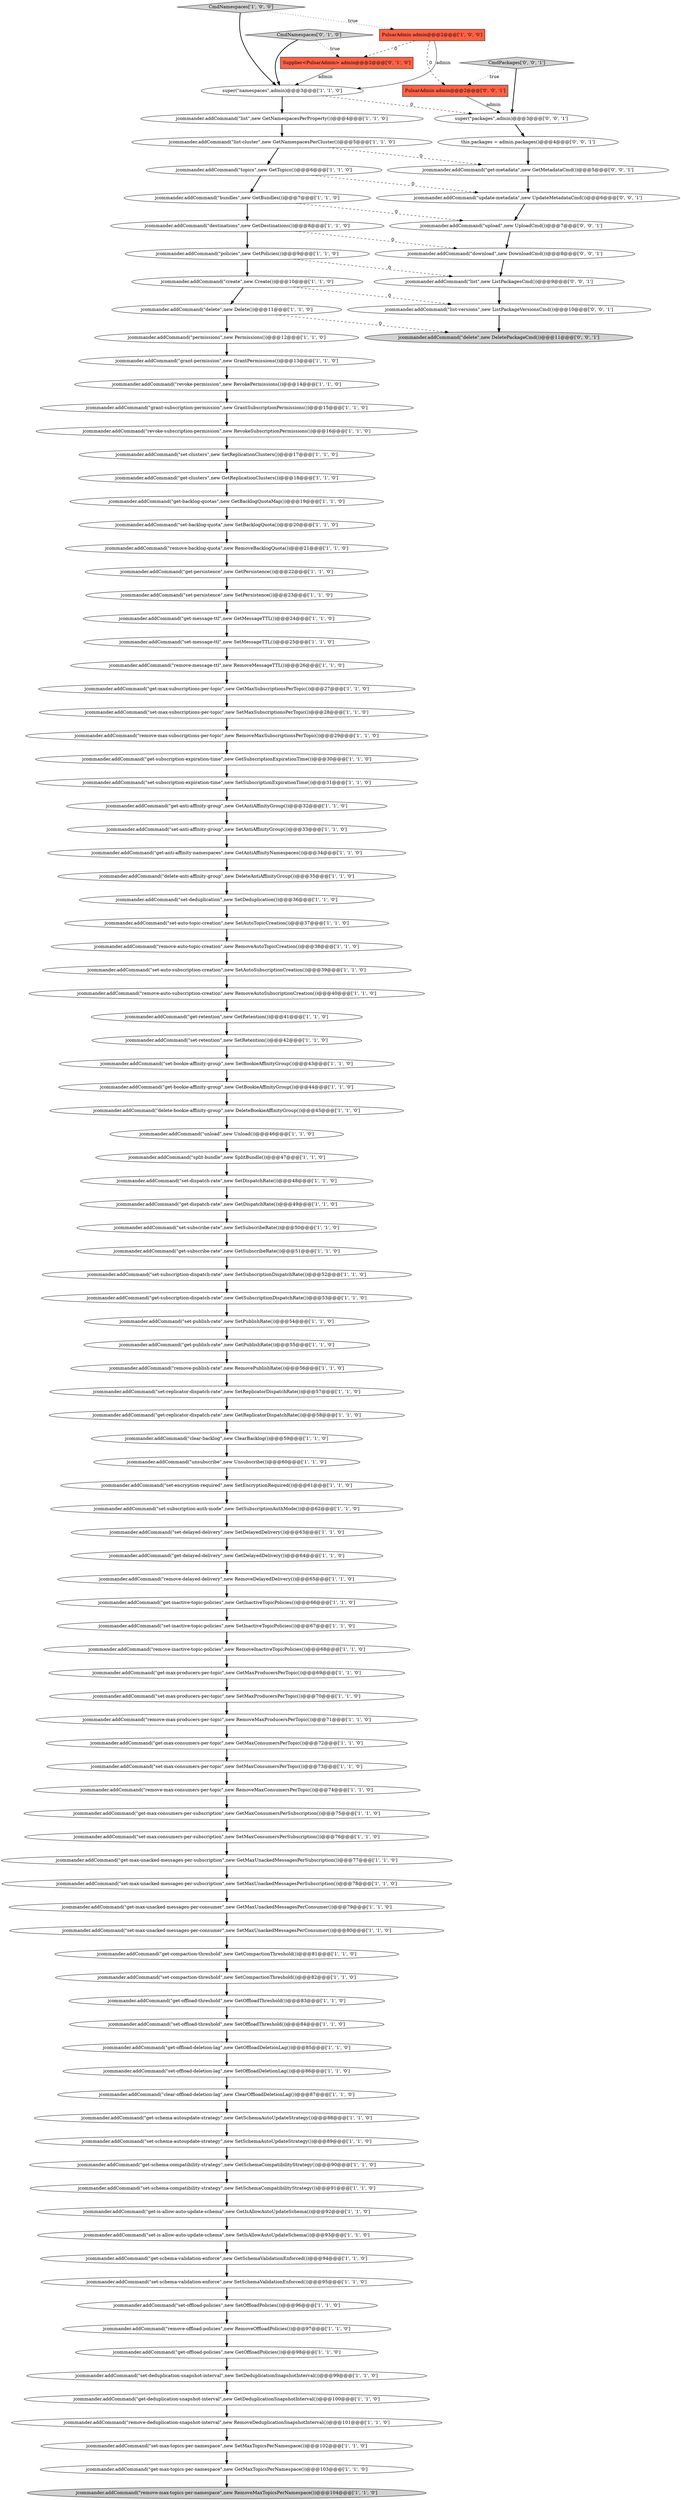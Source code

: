digraph {
55 [style = filled, label = "jcommander.addCommand(\"set-max-consumers-per-subscription\",new SetMaxConsumersPerSubscription())@@@76@@@['1', '1', '0']", fillcolor = white, shape = ellipse image = "AAA0AAABBB1BBB"];
111 [style = filled, label = "jcommander.addCommand(\"upload\",new UploadCmd())@@@7@@@['0', '0', '1']", fillcolor = white, shape = ellipse image = "AAA0AAABBB3BBB"];
52 [style = filled, label = "jcommander.addCommand(\"remove-deduplication-snapshot-interval\",new RemoveDeduplicationSnapshotInterval())@@@101@@@['1', '1', '0']", fillcolor = white, shape = ellipse image = "AAA0AAABBB1BBB"];
47 [style = filled, label = "jcommander.addCommand(\"set-max-producers-per-topic\",new SetMaxProducersPerTopic())@@@70@@@['1', '1', '0']", fillcolor = white, shape = ellipse image = "AAA0AAABBB1BBB"];
107 [style = filled, label = "jcommander.addCommand(\"list-versions\",new ListPackageVersionsCmd())@@@10@@@['0', '0', '1']", fillcolor = white, shape = ellipse image = "AAA0AAABBB3BBB"];
44 [style = filled, label = "jcommander.addCommand(\"set-offload-threshold\",new SetOffloadThreshold())@@@84@@@['1', '1', '0']", fillcolor = white, shape = ellipse image = "AAA0AAABBB1BBB"];
62 [style = filled, label = "jcommander.addCommand(\"delete-bookie-affinity-group\",new DeleteBookieAffinityGroup())@@@45@@@['1', '1', '0']", fillcolor = white, shape = ellipse image = "AAA0AAABBB1BBB"];
105 [style = filled, label = "CmdNamespaces['0', '1', '0']", fillcolor = lightgray, shape = diamond image = "AAA0AAABBB2BBB"];
96 [style = filled, label = "jcommander.addCommand(\"get-anti-affinity-namespaces\",new GetAntiAffinityNamespaces())@@@34@@@['1', '1', '0']", fillcolor = white, shape = ellipse image = "AAA0AAABBB1BBB"];
76 [style = filled, label = "jcommander.addCommand(\"set-schema-validation-enforce\",new SetSchemaValidationEnforced())@@@95@@@['1', '1', '0']", fillcolor = white, shape = ellipse image = "AAA0AAABBB1BBB"];
19 [style = filled, label = "jcommander.addCommand(\"get-max-subscriptions-per-topic\",new GetMaxSubscriptionsPerTopic())@@@27@@@['1', '1', '0']", fillcolor = white, shape = ellipse image = "AAA0AAABBB1BBB"];
54 [style = filled, label = "jcommander.addCommand(\"grant-permission\",new GrantPermissions())@@@13@@@['1', '1', '0']", fillcolor = white, shape = ellipse image = "AAA0AAABBB1BBB"];
30 [style = filled, label = "jcommander.addCommand(\"get-publish-rate\",new GetPublishRate())@@@55@@@['1', '1', '0']", fillcolor = white, shape = ellipse image = "AAA0AAABBB1BBB"];
103 [style = filled, label = "jcommander.addCommand(\"remove-auto-topic-creation\",new RemoveAutoTopicCreation())@@@38@@@['1', '1', '0']", fillcolor = white, shape = ellipse image = "AAA0AAABBB1BBB"];
109 [style = filled, label = "super(\"packages\",admin)@@@3@@@['0', '0', '1']", fillcolor = white, shape = ellipse image = "AAA0AAABBB3BBB"];
75 [style = filled, label = "jcommander.addCommand(\"set-publish-rate\",new SetPublishRate())@@@54@@@['1', '1', '0']", fillcolor = white, shape = ellipse image = "AAA0AAABBB1BBB"];
4 [style = filled, label = "jcommander.addCommand(\"set-max-subscriptions-per-topic\",new SetMaxSubscriptionsPerTopic())@@@28@@@['1', '1', '0']", fillcolor = white, shape = ellipse image = "AAA0AAABBB1BBB"];
13 [style = filled, label = "jcommander.addCommand(\"remove-delayed-delivery\",new RemoveDelayedDelivery())@@@65@@@['1', '1', '0']", fillcolor = white, shape = ellipse image = "AAA0AAABBB1BBB"];
33 [style = filled, label = "jcommander.addCommand(\"clear-offload-deletion-lag\",new ClearOffloadDeletionLag())@@@87@@@['1', '1', '0']", fillcolor = white, shape = ellipse image = "AAA0AAABBB1BBB"];
82 [style = filled, label = "jcommander.addCommand(\"remove-publish-rate\",new RemovePublishRate())@@@56@@@['1', '1', '0']", fillcolor = white, shape = ellipse image = "AAA0AAABBB1BBB"];
83 [style = filled, label = "jcommander.addCommand(\"revoke-permission\",new RevokePermissions())@@@14@@@['1', '1', '0']", fillcolor = white, shape = ellipse image = "AAA0AAABBB1BBB"];
104 [style = filled, label = "Supplier<PulsarAdmin> admin@@@2@@@['0', '1', '0']", fillcolor = tomato, shape = box image = "AAA1AAABBB2BBB"];
97 [style = filled, label = "jcommander.addCommand(\"set-max-consumers-per-topic\",new SetMaxConsumersPerTopic())@@@73@@@['1', '1', '0']", fillcolor = white, shape = ellipse image = "AAA0AAABBB1BBB"];
67 [style = filled, label = "jcommander.addCommand(\"get-compaction-threshold\",new GetCompactionThreshold())@@@81@@@['1', '1', '0']", fillcolor = white, shape = ellipse image = "AAA0AAABBB1BBB"];
85 [style = filled, label = "jcommander.addCommand(\"get-message-ttl\",new GetMessageTTL())@@@24@@@['1', '1', '0']", fillcolor = white, shape = ellipse image = "AAA0AAABBB1BBB"];
64 [style = filled, label = "jcommander.addCommand(\"set-auto-subscription-creation\",new SetAutoSubscriptionCreation())@@@39@@@['1', '1', '0']", fillcolor = white, shape = ellipse image = "AAA0AAABBB1BBB"];
69 [style = filled, label = "jcommander.addCommand(\"get-subscription-expiration-time\",new GetSubscriptionExpirationTime())@@@30@@@['1', '1', '0']", fillcolor = white, shape = ellipse image = "AAA0AAABBB1BBB"];
100 [style = filled, label = "jcommander.addCommand(\"set-deduplication-snapshot-interval\",new SetDeduplicationSnapshotInterval())@@@99@@@['1', '1', '0']", fillcolor = white, shape = ellipse image = "AAA0AAABBB1BBB"];
49 [style = filled, label = "jcommander.addCommand(\"get-subscribe-rate\",new GetSubscribeRate())@@@51@@@['1', '1', '0']", fillcolor = white, shape = ellipse image = "AAA0AAABBB1BBB"];
31 [style = filled, label = "super(\"namespaces\",admin)@@@3@@@['1', '1', '0']", fillcolor = white, shape = ellipse image = "AAA0AAABBB1BBB"];
29 [style = filled, label = "jcommander.addCommand(\"get-deduplication-snapshot-interval\",new GetDeduplicationSnapshotInterval())@@@100@@@['1', '1', '0']", fillcolor = white, shape = ellipse image = "AAA0AAABBB1BBB"];
56 [style = filled, label = "jcommander.addCommand(\"set-subscription-dispatch-rate\",new SetSubscriptionDispatchRate())@@@52@@@['1', '1', '0']", fillcolor = white, shape = ellipse image = "AAA0AAABBB1BBB"];
35 [style = filled, label = "jcommander.addCommand(\"set-subscription-expiration-time\",new SetSubscriptionExpirationTime())@@@31@@@['1', '1', '0']", fillcolor = white, shape = ellipse image = "AAA0AAABBB1BBB"];
73 [style = filled, label = "jcommander.addCommand(\"get-offload-policies\",new GetOffloadPolicies())@@@98@@@['1', '1', '0']", fillcolor = white, shape = ellipse image = "AAA0AAABBB1BBB"];
34 [style = filled, label = "jcommander.addCommand(\"delete-anti-affinity-group\",new DeleteAntiAffinityGroup())@@@35@@@['1', '1', '0']", fillcolor = white, shape = ellipse image = "AAA0AAABBB1BBB"];
14 [style = filled, label = "jcommander.addCommand(\"get-is-allow-auto-update-schema\",new GetIsAllowAutoUpdateSchema())@@@92@@@['1', '1', '0']", fillcolor = white, shape = ellipse image = "AAA0AAABBB1BBB"];
48 [style = filled, label = "jcommander.addCommand(\"remove-auto-subscription-creation\",new RemoveAutoSubscriptionCreation())@@@40@@@['1', '1', '0']", fillcolor = white, shape = ellipse image = "AAA0AAABBB1BBB"];
65 [style = filled, label = "jcommander.addCommand(\"topics\",new GetTopics())@@@6@@@['1', '1', '0']", fillcolor = white, shape = ellipse image = "AAA0AAABBB1BBB"];
59 [style = filled, label = "jcommander.addCommand(\"set-clusters\",new SetReplicationClusters())@@@17@@@['1', '1', '0']", fillcolor = white, shape = ellipse image = "AAA0AAABBB1BBB"];
92 [style = filled, label = "jcommander.addCommand(\"remove-max-consumers-per-topic\",new RemoveMaxConsumersPerTopic())@@@74@@@['1', '1', '0']", fillcolor = white, shape = ellipse image = "AAA0AAABBB1BBB"];
43 [style = filled, label = "jcommander.addCommand(\"set-schema-compatibility-strategy\",new SetSchemaCompatibilityStrategy())@@@91@@@['1', '1', '0']", fillcolor = white, shape = ellipse image = "AAA0AAABBB1BBB"];
9 [style = filled, label = "jcommander.addCommand(\"get-max-unacked-messages-per-consumer\",new GetMaxUnackedMessagesPerConsumer())@@@79@@@['1', '1', '0']", fillcolor = white, shape = ellipse image = "AAA0AAABBB1BBB"];
1 [style = filled, label = "jcommander.addCommand(\"remove-offload-policies\",new RemoveOffloadPolicies())@@@97@@@['1', '1', '0']", fillcolor = white, shape = ellipse image = "AAA0AAABBB1BBB"];
41 [style = filled, label = "jcommander.addCommand(\"set-inactive-topic-policies\",new SetInactiveTopicPolicies())@@@67@@@['1', '1', '0']", fillcolor = white, shape = ellipse image = "AAA0AAABBB1BBB"];
115 [style = filled, label = "jcommander.addCommand(\"get-metadata\",new GetMetadataCmd())@@@5@@@['0', '0', '1']", fillcolor = white, shape = ellipse image = "AAA0AAABBB3BBB"];
46 [style = filled, label = "jcommander.addCommand(\"set-persistence\",new SetPersistence())@@@23@@@['1', '1', '0']", fillcolor = white, shape = ellipse image = "AAA0AAABBB1BBB"];
66 [style = filled, label = "jcommander.addCommand(\"set-delayed-delivery\",new SetDelayedDelivery())@@@63@@@['1', '1', '0']", fillcolor = white, shape = ellipse image = "AAA0AAABBB1BBB"];
40 [style = filled, label = "jcommander.addCommand(\"list\",new GetNamespacesPerProperty())@@@4@@@['1', '1', '0']", fillcolor = white, shape = ellipse image = "AAA0AAABBB1BBB"];
28 [style = filled, label = "jcommander.addCommand(\"get-replicator-dispatch-rate\",new GetReplicatorDispatchRate())@@@58@@@['1', '1', '0']", fillcolor = white, shape = ellipse image = "AAA0AAABBB1BBB"];
58 [style = filled, label = "jcommander.addCommand(\"get-backlog-quotas\",new GetBacklogQuotaMap())@@@19@@@['1', '1', '0']", fillcolor = white, shape = ellipse image = "AAA0AAABBB1BBB"];
88 [style = filled, label = "jcommander.addCommand(\"unload\",new Unload())@@@46@@@['1', '1', '0']", fillcolor = white, shape = ellipse image = "AAA0AAABBB1BBB"];
39 [style = filled, label = "jcommander.addCommand(\"set-is-allow-auto-update-schema\",new SetIsAllowAutoUpdateSchema())@@@93@@@['1', '1', '0']", fillcolor = white, shape = ellipse image = "AAA0AAABBB1BBB"];
63 [style = filled, label = "jcommander.addCommand(\"set-max-unacked-messages-per-consumer\",new SetMaxUnackedMessagesPerConsumer())@@@80@@@['1', '1', '0']", fillcolor = white, shape = ellipse image = "AAA0AAABBB1BBB"];
84 [style = filled, label = "jcommander.addCommand(\"get-inactive-topic-policies\",new GetInactiveTopicPolicies())@@@66@@@['1', '1', '0']", fillcolor = white, shape = ellipse image = "AAA0AAABBB1BBB"];
17 [style = filled, label = "jcommander.addCommand(\"remove-max-topics-per-namespace\",new RemoveMaxTopicsPerNamespace())@@@104@@@['1', '1', '0']", fillcolor = lightgray, shape = ellipse image = "AAA0AAABBB1BBB"];
50 [style = filled, label = "jcommander.addCommand(\"set-subscribe-rate\",new SetSubscribeRate())@@@50@@@['1', '1', '0']", fillcolor = white, shape = ellipse image = "AAA0AAABBB1BBB"];
101 [style = filled, label = "jcommander.addCommand(\"get-dispatch-rate\",new GetDispatchRate())@@@49@@@['1', '1', '0']", fillcolor = white, shape = ellipse image = "AAA0AAABBB1BBB"];
24 [style = filled, label = "jcommander.addCommand(\"set-replicator-dispatch-rate\",new SetReplicatorDispatchRate())@@@57@@@['1', '1', '0']", fillcolor = white, shape = ellipse image = "AAA0AAABBB1BBB"];
3 [style = filled, label = "jcommander.addCommand(\"set-bookie-affinity-group\",new SetBookieAffinityGroup())@@@43@@@['1', '1', '0']", fillcolor = white, shape = ellipse image = "AAA0AAABBB1BBB"];
23 [style = filled, label = "jcommander.addCommand(\"set-subscription-auth-mode\",new SetSubscriptionAuthMode())@@@62@@@['1', '1', '0']", fillcolor = white, shape = ellipse image = "AAA0AAABBB1BBB"];
12 [style = filled, label = "jcommander.addCommand(\"bundles\",new GetBundles())@@@7@@@['1', '1', '0']", fillcolor = white, shape = ellipse image = "AAA0AAABBB1BBB"];
106 [style = filled, label = "this.packages = admin.packages()@@@4@@@['0', '0', '1']", fillcolor = white, shape = ellipse image = "AAA0AAABBB3BBB"];
5 [style = filled, label = "jcommander.addCommand(\"remove-inactive-topic-policies\",new RemoveInactiveTopicPolicies())@@@68@@@['1', '1', '0']", fillcolor = white, shape = ellipse image = "AAA0AAABBB1BBB"];
38 [style = filled, label = "jcommander.addCommand(\"set-message-ttl\",new SetMessageTTL())@@@25@@@['1', '1', '0']", fillcolor = white, shape = ellipse image = "AAA0AAABBB1BBB"];
22 [style = filled, label = "jcommander.addCommand(\"set-backlog-quota\",new SetBacklogQuota())@@@20@@@['1', '1', '0']", fillcolor = white, shape = ellipse image = "AAA0AAABBB1BBB"];
26 [style = filled, label = "jcommander.addCommand(\"get-retention\",new GetRetention())@@@41@@@['1', '1', '0']", fillcolor = white, shape = ellipse image = "AAA0AAABBB1BBB"];
21 [style = filled, label = "jcommander.addCommand(\"get-max-topics-per-namespace\",new GetMaxTopicsPerNamespace())@@@103@@@['1', '1', '0']", fillcolor = white, shape = ellipse image = "AAA0AAABBB1BBB"];
87 [style = filled, label = "jcommander.addCommand(\"set-max-topics-per-namespace\",new SetMaxTopicsPerNamespace())@@@102@@@['1', '1', '0']", fillcolor = white, shape = ellipse image = "AAA0AAABBB1BBB"];
53 [style = filled, label = "jcommander.addCommand(\"unsubscribe\",new Unsubscribe())@@@60@@@['1', '1', '0']", fillcolor = white, shape = ellipse image = "AAA0AAABBB1BBB"];
95 [style = filled, label = "jcommander.addCommand(\"get-schema-validation-enforce\",new GetSchemaValidationEnforced())@@@94@@@['1', '1', '0']", fillcolor = white, shape = ellipse image = "AAA0AAABBB1BBB"];
11 [style = filled, label = "jcommander.addCommand(\"destinations\",new GetDestinations())@@@8@@@['1', '1', '0']", fillcolor = white, shape = ellipse image = "AAA0AAABBB1BBB"];
60 [style = filled, label = "PulsarAdmin admin@@@2@@@['1', '0', '0']", fillcolor = tomato, shape = box image = "AAA1AAABBB1BBB"];
98 [style = filled, label = "jcommander.addCommand(\"create\",new Create())@@@10@@@['1', '1', '0']", fillcolor = white, shape = ellipse image = "AAA0AAABBB1BBB"];
89 [style = filled, label = "jcommander.addCommand(\"remove-message-ttl\",new RemoveMessageTTL())@@@26@@@['1', '1', '0']", fillcolor = white, shape = ellipse image = "AAA0AAABBB1BBB"];
90 [style = filled, label = "jcommander.addCommand(\"set-deduplication\",new SetDeduplication())@@@36@@@['1', '1', '0']", fillcolor = white, shape = ellipse image = "AAA0AAABBB1BBB"];
72 [style = filled, label = "jcommander.addCommand(\"get-offload-threshold\",new GetOffloadThreshold())@@@83@@@['1', '1', '0']", fillcolor = white, shape = ellipse image = "AAA0AAABBB1BBB"];
18 [style = filled, label = "jcommander.addCommand(\"get-offload-deletion-lag\",new GetOffloadDeletionLag())@@@85@@@['1', '1', '0']", fillcolor = white, shape = ellipse image = "AAA0AAABBB1BBB"];
116 [style = filled, label = "jcommander.addCommand(\"update-metadata\",new UpdateMetadataCmd())@@@6@@@['0', '0', '1']", fillcolor = white, shape = ellipse image = "AAA0AAABBB3BBB"];
70 [style = filled, label = "jcommander.addCommand(\"policies\",new GetPolicies())@@@9@@@['1', '1', '0']", fillcolor = white, shape = ellipse image = "AAA0AAABBB1BBB"];
37 [style = filled, label = "CmdNamespaces['1', '0', '0']", fillcolor = lightgray, shape = diamond image = "AAA0AAABBB1BBB"];
91 [style = filled, label = "jcommander.addCommand(\"get-max-producers-per-topic\",new GetMaxProducersPerTopic())@@@69@@@['1', '1', '0']", fillcolor = white, shape = ellipse image = "AAA0AAABBB1BBB"];
15 [style = filled, label = "jcommander.addCommand(\"set-auto-topic-creation\",new SetAutoTopicCreation())@@@37@@@['1', '1', '0']", fillcolor = white, shape = ellipse image = "AAA0AAABBB1BBB"];
99 [style = filled, label = "jcommander.addCommand(\"set-dispatch-rate\",new SetDispatchRate())@@@48@@@['1', '1', '0']", fillcolor = white, shape = ellipse image = "AAA0AAABBB1BBB"];
77 [style = filled, label = "jcommander.addCommand(\"get-max-consumers-per-topic\",new GetMaxConsumersPerTopic())@@@72@@@['1', '1', '0']", fillcolor = white, shape = ellipse image = "AAA0AAABBB1BBB"];
108 [style = filled, label = "PulsarAdmin admin@@@2@@@['0', '0', '1']", fillcolor = tomato, shape = box image = "AAA0AAABBB3BBB"];
20 [style = filled, label = "jcommander.addCommand(\"set-max-unacked-messages-per-subscription\",new SetMaxUnackedMessagesPerSubscription())@@@78@@@['1', '1', '0']", fillcolor = white, shape = ellipse image = "AAA0AAABBB1BBB"];
7 [style = filled, label = "jcommander.addCommand(\"set-compaction-threshold\",new SetCompactionThreshold())@@@82@@@['1', '1', '0']", fillcolor = white, shape = ellipse image = "AAA0AAABBB1BBB"];
79 [style = filled, label = "jcommander.addCommand(\"get-schema-autoupdate-strategy\",new GetSchemaAutoUpdateStrategy())@@@88@@@['1', '1', '0']", fillcolor = white, shape = ellipse image = "AAA0AAABBB1BBB"];
57 [style = filled, label = "jcommander.addCommand(\"get-delayed-delivery\",new GetDelayedDelivery())@@@64@@@['1', '1', '0']", fillcolor = white, shape = ellipse image = "AAA0AAABBB1BBB"];
16 [style = filled, label = "jcommander.addCommand(\"set-offload-policies\",new SetOffloadPolicies())@@@96@@@['1', '1', '0']", fillcolor = white, shape = ellipse image = "AAA0AAABBB1BBB"];
74 [style = filled, label = "jcommander.addCommand(\"revoke-subscription-permission\",new RevokeSubscriptionPermissions())@@@16@@@['1', '1', '0']", fillcolor = white, shape = ellipse image = "AAA0AAABBB1BBB"];
27 [style = filled, label = "jcommander.addCommand(\"remove-max-subscriptions-per-topic\",new RemoveMaxSubscriptionsPerTopic())@@@29@@@['1', '1', '0']", fillcolor = white, shape = ellipse image = "AAA0AAABBB1BBB"];
10 [style = filled, label = "jcommander.addCommand(\"grant-subscription-permission\",new GrantSubscriptionPermissions())@@@15@@@['1', '1', '0']", fillcolor = white, shape = ellipse image = "AAA0AAABBB1BBB"];
42 [style = filled, label = "jcommander.addCommand(\"remove-backlog-quota\",new RemoveBacklogQuota())@@@21@@@['1', '1', '0']", fillcolor = white, shape = ellipse image = "AAA0AAABBB1BBB"];
2 [style = filled, label = "jcommander.addCommand(\"list-cluster\",new GetNamespacesPerCluster())@@@5@@@['1', '1', '0']", fillcolor = white, shape = ellipse image = "AAA0AAABBB1BBB"];
80 [style = filled, label = "jcommander.addCommand(\"set-retention\",new SetRetention())@@@42@@@['1', '1', '0']", fillcolor = white, shape = ellipse image = "AAA0AAABBB1BBB"];
102 [style = filled, label = "jcommander.addCommand(\"get-max-unacked-messages-per-subscription\",new GetMaxUnackedMessagesPerSubscription())@@@77@@@['1', '1', '0']", fillcolor = white, shape = ellipse image = "AAA0AAABBB1BBB"];
68 [style = filled, label = "jcommander.addCommand(\"permissions\",new Permissions())@@@12@@@['1', '1', '0']", fillcolor = white, shape = ellipse image = "AAA0AAABBB1BBB"];
86 [style = filled, label = "jcommander.addCommand(\"get-subscription-dispatch-rate\",new GetSubscriptionDispatchRate())@@@53@@@['1', '1', '0']", fillcolor = white, shape = ellipse image = "AAA0AAABBB1BBB"];
114 [style = filled, label = "jcommander.addCommand(\"list\",new ListPackagesCmd())@@@9@@@['0', '0', '1']", fillcolor = white, shape = ellipse image = "AAA0AAABBB3BBB"];
45 [style = filled, label = "jcommander.addCommand(\"get-max-consumers-per-subscription\",new GetMaxConsumersPerSubscription())@@@75@@@['1', '1', '0']", fillcolor = white, shape = ellipse image = "AAA0AAABBB1BBB"];
8 [style = filled, label = "jcommander.addCommand(\"split-bundle\",new SplitBundle())@@@47@@@['1', '1', '0']", fillcolor = white, shape = ellipse image = "AAA0AAABBB1BBB"];
93 [style = filled, label = "jcommander.addCommand(\"delete\",new Delete())@@@11@@@['1', '1', '0']", fillcolor = white, shape = ellipse image = "AAA0AAABBB1BBB"];
6 [style = filled, label = "jcommander.addCommand(\"set-encryption-required\",new SetEncryptionRequired())@@@61@@@['1', '1', '0']", fillcolor = white, shape = ellipse image = "AAA0AAABBB1BBB"];
94 [style = filled, label = "jcommander.addCommand(\"clear-backlog\",new ClearBacklog())@@@59@@@['1', '1', '0']", fillcolor = white, shape = ellipse image = "AAA0AAABBB1BBB"];
0 [style = filled, label = "jcommander.addCommand(\"get-schema-compatibility-strategy\",new GetSchemaCompatibilityStrategy())@@@90@@@['1', '1', '0']", fillcolor = white, shape = ellipse image = "AAA0AAABBB1BBB"];
113 [style = filled, label = "CmdPackages['0', '0', '1']", fillcolor = lightgray, shape = diamond image = "AAA0AAABBB3BBB"];
36 [style = filled, label = "jcommander.addCommand(\"get-bookie-affinity-group\",new GetBookieAffinityGroup())@@@44@@@['1', '1', '0']", fillcolor = white, shape = ellipse image = "AAA0AAABBB1BBB"];
71 [style = filled, label = "jcommander.addCommand(\"set-schema-autoupdate-strategy\",new SetSchemaAutoUpdateStrategy())@@@89@@@['1', '1', '0']", fillcolor = white, shape = ellipse image = "AAA0AAABBB1BBB"];
32 [style = filled, label = "jcommander.addCommand(\"get-clusters\",new GetReplicationClusters())@@@18@@@['1', '1', '0']", fillcolor = white, shape = ellipse image = "AAA0AAABBB1BBB"];
78 [style = filled, label = "jcommander.addCommand(\"set-anti-affinity-group\",new SetAntiAffinityGroup())@@@33@@@['1', '1', '0']", fillcolor = white, shape = ellipse image = "AAA0AAABBB1BBB"];
51 [style = filled, label = "jcommander.addCommand(\"remove-max-producers-per-topic\",new RemoveMaxProducersPerTopic())@@@71@@@['1', '1', '0']", fillcolor = white, shape = ellipse image = "AAA0AAABBB1BBB"];
112 [style = filled, label = "jcommander.addCommand(\"delete\",new DeletePackageCmd())@@@11@@@['0', '0', '1']", fillcolor = lightgray, shape = ellipse image = "AAA0AAABBB3BBB"];
61 [style = filled, label = "jcommander.addCommand(\"set-offload-deletion-lag\",new SetOffloadDeletionLag())@@@86@@@['1', '1', '0']", fillcolor = white, shape = ellipse image = "AAA0AAABBB1BBB"];
25 [style = filled, label = "jcommander.addCommand(\"get-persistence\",new GetPersistence())@@@22@@@['1', '1', '0']", fillcolor = white, shape = ellipse image = "AAA0AAABBB1BBB"];
110 [style = filled, label = "jcommander.addCommand(\"download\",new DownloadCmd())@@@8@@@['0', '0', '1']", fillcolor = white, shape = ellipse image = "AAA0AAABBB3BBB"];
81 [style = filled, label = "jcommander.addCommand(\"get-anti-affinity-group\",new GetAntiAffinityGroup())@@@32@@@['1', '1', '0']", fillcolor = white, shape = ellipse image = "AAA0AAABBB1BBB"];
40->2 [style = bold, label=""];
102->20 [style = bold, label=""];
77->97 [style = bold, label=""];
54->83 [style = bold, label=""];
20->9 [style = bold, label=""];
76->16 [style = bold, label=""];
11->110 [style = dashed, label="0"];
81->78 [style = bold, label=""];
86->75 [style = bold, label=""];
73->100 [style = bold, label=""];
96->34 [style = bold, label=""];
15->103 [style = bold, label=""];
31->109 [style = dashed, label="0"];
9->63 [style = bold, label=""];
12->111 [style = dashed, label="0"];
7->72 [style = bold, label=""];
108->109 [style = solid, label="admin"];
3->36 [style = bold, label=""];
113->109 [style = bold, label=""];
78->96 [style = bold, label=""];
18->61 [style = bold, label=""];
37->31 [style = bold, label=""];
47->51 [style = bold, label=""];
70->114 [style = dashed, label="0"];
31->40 [style = bold, label=""];
49->56 [style = bold, label=""];
60->31 [style = solid, label="admin"];
44->18 [style = bold, label=""];
58->22 [style = bold, label=""];
13->84 [style = bold, label=""];
60->104 [style = dashed, label="0"];
74->59 [style = bold, label=""];
57->13 [style = bold, label=""];
24->28 [style = bold, label=""];
89->19 [style = bold, label=""];
30->82 [style = bold, label=""];
59->32 [style = bold, label=""];
65->12 [style = bold, label=""];
12->11 [style = bold, label=""];
98->93 [style = bold, label=""];
107->112 [style = bold, label=""];
82->24 [style = bold, label=""];
116->111 [style = bold, label=""];
50->49 [style = bold, label=""];
29->52 [style = bold, label=""];
39->95 [style = bold, label=""];
36->62 [style = bold, label=""];
5->91 [style = bold, label=""];
70->98 [style = bold, label=""];
113->108 [style = dotted, label="true"];
72->44 [style = bold, label=""];
114->107 [style = bold, label=""];
83->10 [style = bold, label=""];
32->58 [style = bold, label=""];
14->39 [style = bold, label=""];
66->57 [style = bold, label=""];
94->53 [style = bold, label=""];
92->45 [style = bold, label=""];
35->81 [style = bold, label=""];
100->29 [style = bold, label=""];
85->38 [style = bold, label=""];
22->42 [style = bold, label=""];
67->7 [style = bold, label=""];
91->47 [style = bold, label=""];
34->90 [style = bold, label=""];
45->55 [style = bold, label=""];
42->25 [style = bold, label=""];
6->23 [style = bold, label=""];
111->110 [style = bold, label=""];
93->112 [style = dashed, label="0"];
0->43 [style = bold, label=""];
95->76 [style = bold, label=""];
51->77 [style = bold, label=""];
105->104 [style = dotted, label="true"];
65->116 [style = dashed, label="0"];
11->70 [style = bold, label=""];
1->73 [style = bold, label=""];
101->50 [style = bold, label=""];
23->66 [style = bold, label=""];
48->26 [style = bold, label=""];
88->8 [style = bold, label=""];
33->79 [style = bold, label=""];
71->0 [style = bold, label=""];
80->3 [style = bold, label=""];
99->101 [style = bold, label=""];
43->14 [style = bold, label=""];
16->1 [style = bold, label=""];
98->107 [style = dashed, label="0"];
63->67 [style = bold, label=""];
27->69 [style = bold, label=""];
79->71 [style = bold, label=""];
28->94 [style = bold, label=""];
8->99 [style = bold, label=""];
109->106 [style = bold, label=""];
87->21 [style = bold, label=""];
46->85 [style = bold, label=""];
115->116 [style = bold, label=""];
37->60 [style = dotted, label="true"];
2->115 [style = dashed, label="0"];
97->92 [style = bold, label=""];
38->89 [style = bold, label=""];
105->31 [style = bold, label=""];
26->80 [style = bold, label=""];
84->41 [style = bold, label=""];
104->31 [style = solid, label="admin"];
62->88 [style = bold, label=""];
75->30 [style = bold, label=""];
106->115 [style = bold, label=""];
52->87 [style = bold, label=""];
25->46 [style = bold, label=""];
93->68 [style = bold, label=""];
69->35 [style = bold, label=""];
60->108 [style = dashed, label="0"];
56->86 [style = bold, label=""];
90->15 [style = bold, label=""];
10->74 [style = bold, label=""];
4->27 [style = bold, label=""];
53->6 [style = bold, label=""];
103->64 [style = bold, label=""];
2->65 [style = bold, label=""];
19->4 [style = bold, label=""];
110->114 [style = bold, label=""];
68->54 [style = bold, label=""];
61->33 [style = bold, label=""];
21->17 [style = bold, label=""];
64->48 [style = bold, label=""];
55->102 [style = bold, label=""];
41->5 [style = bold, label=""];
}
